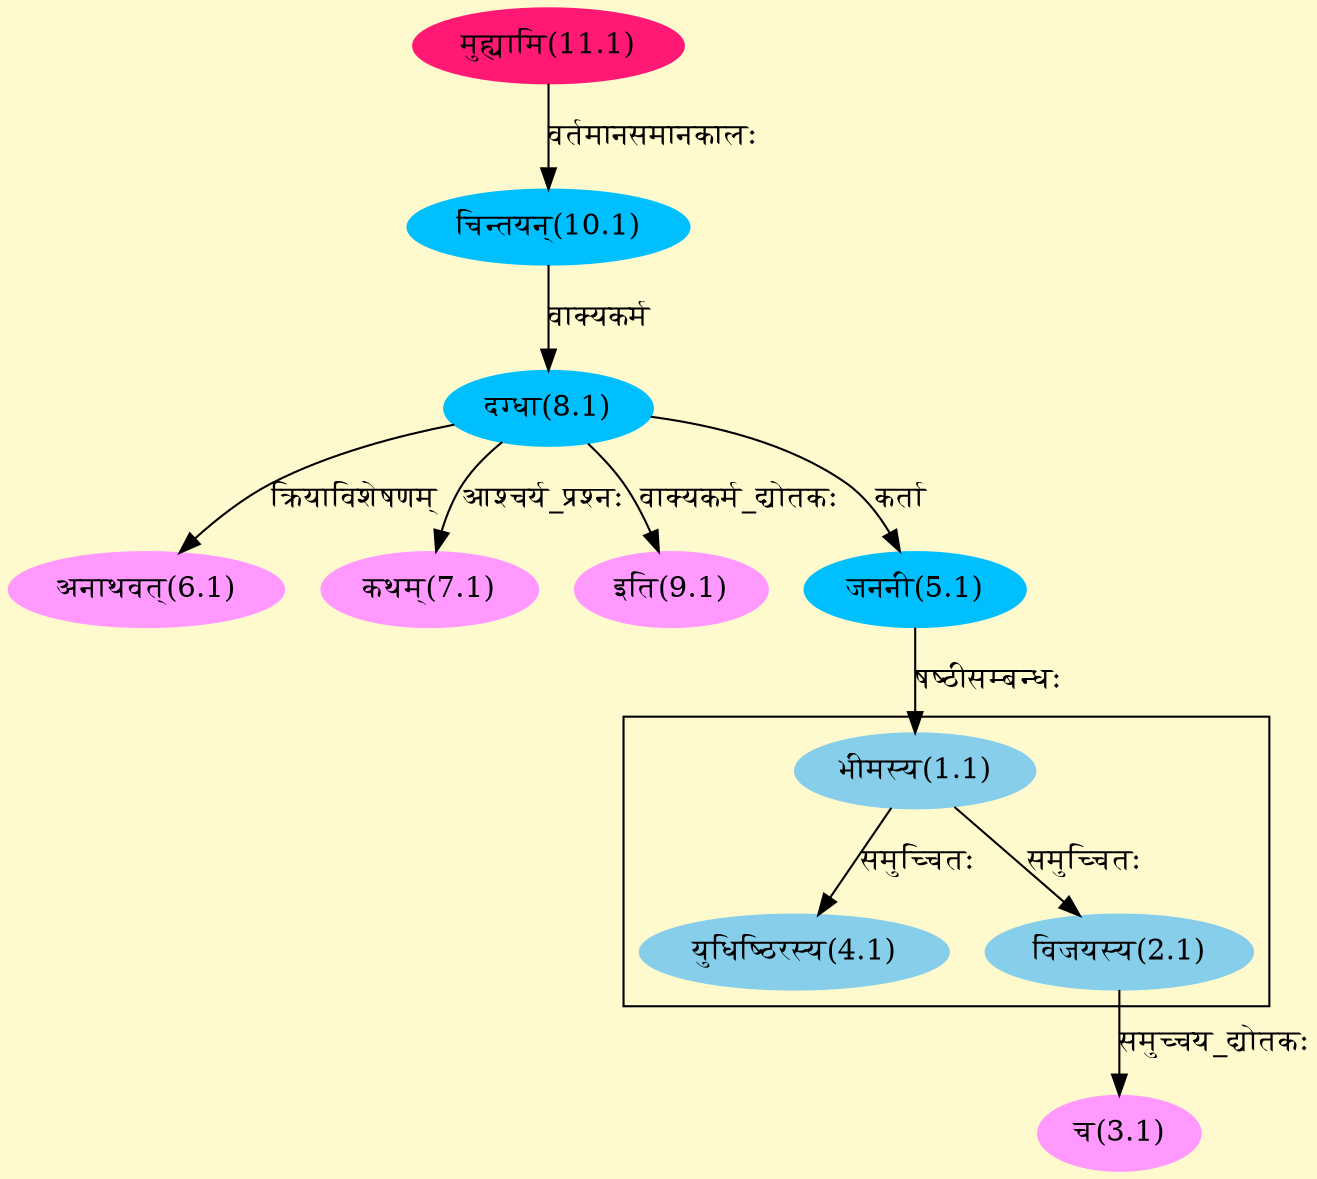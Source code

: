 digraph G{
rankdir=BT;
 compound=true;
 bgcolor="lemonchiffon1";

subgraph cluster_1{
Node2_1 [style=filled, color="#87CEEB" label = "विजयस्य(2.1)"]
Node1_1 [style=filled, color="#87CEEB" label = "भीमस्य(1.1)"]
Node4_1 [style=filled, color="#87CEEB" label = "युधिष्ठिरस्य(4.1)"]

}
Node1_1 [style=filled, color="#87CEEB" label = "भीमस्य(1.1)"]
Node5_1 [style=filled, color="#00BFFF" label = "जननी(5.1)"]
Node3_1 [style=filled, color="#FF99FF" label = "च(3.1)"]
Node2_1 [style=filled, color="#87CEEB" label = "विजयस्य(2.1)"]
Node8_1 [style=filled, color="#00BFFF" label = "दग्धा(8.1)"]
Node6_1 [style=filled, color="#FF99FF" label = "अनाथवत्(6.1)"]
Node7_1 [style=filled, color="#FF99FF" label = "कथम्(7.1)"]
Node10_1 [style=filled, color="#00BFFF" label = "चिन्तयन्(10.1)"]
Node9_1 [style=filled, color="#FF99FF" label = "इति(9.1)"]
Node11_1 [style=filled, color="#FF1975" label = "मुह्यामि(11.1)"]
/* Start of Relations section */

Node1_1 -> Node5_1 [  label="षष्ठीसम्बन्धः"  dir="back" ]
Node2_1 -> Node1_1 [  label="समुच्चितः"  dir="back" ]
Node3_1 -> Node2_1 [  label="समुच्चय_द्योतकः"  dir="back" ]
Node4_1 -> Node1_1 [  label="समुच्चितः"  dir="back" ]
Node5_1 -> Node8_1 [  label="कर्ता"  dir="back" ]
Node6_1 -> Node8_1 [  label="क्रियाविशेषणम्"  dir="back" ]
Node7_1 -> Node8_1 [  label="आश्चर्य_प्रश्नः"  dir="back" ]
Node8_1 -> Node10_1 [  label="वाक्यकर्म"  dir="back" ]
Node9_1 -> Node8_1 [  label="वाक्यकर्म_द्योतकः"  dir="back" ]
Node10_1 -> Node11_1 [  label="वर्तमानसमानकालः"  dir="back" ]
}
